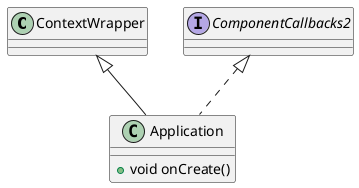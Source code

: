 @startuml

ContextWrapper <|-- Application

ComponentCallbacks2 <|.. Application

class ContextWrapper {

}
interface ComponentCallbacks2
class Application {
    +void onCreate()
}

@enduml